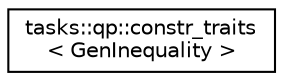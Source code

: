 digraph "Graphical Class Hierarchy"
{
  edge [fontname="Helvetica",fontsize="10",labelfontname="Helvetica",labelfontsize="10"];
  node [fontname="Helvetica",fontsize="10",shape=record];
  rankdir="LR";
  Node0 [label="tasks::qp::constr_traits\l\< GenInequality \>",height=0.2,width=0.4,color="black", fillcolor="white", style="filled",URL="$structtasks_1_1qp_1_1constr__traits_3_01GenInequality_01_4.html"];
}
